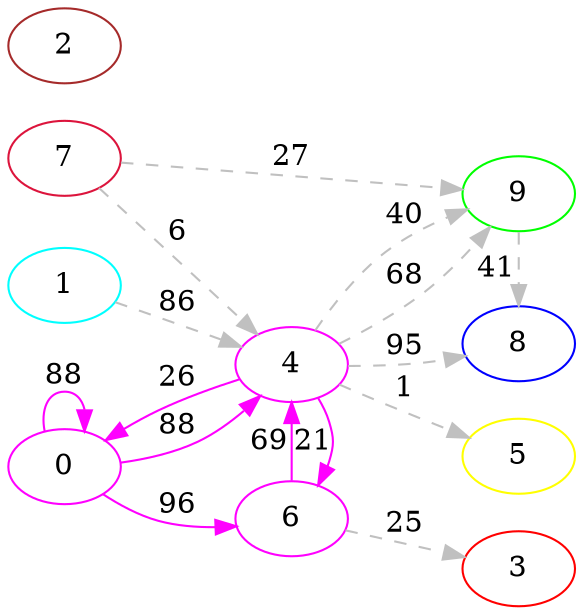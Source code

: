 digraph G {
ranksep = "equally";
rankdir = LR;
{rank = same; 0; };
{rank = same; 6; 4; };
{rank = same; 3; 9; 5; 8; };
{rank = same; };
{rank = same; 1; };
{rank = same; };
{rank = same; 2; };
{rank = same; 7; };
{rank = same; };
3 [color = "red"];
8 [color = "blue"];
9 [color = "green"];
5 [color = "yellow"];
4 [color = "magenta"];
6 [color = "magenta"];
0 [color = "magenta"];
1 [color = "aqua"];
2 [color = "brown"];
7 [color = "crimson"];
0->6[label="96" color = "magenta"];
0->4[label="88" color = "magenta"];
0->0[label="88" color = "magenta"];
6->3[label="25" color = "grey" style = "dashed"];
6->4[label="69" color = "magenta"];
4->9[label="40" color = "grey" style = "dashed"];
4->6[label="21" color = "magenta"];
4->5[label="1" color = "grey" style = "dashed"];
4->0[label="26" color = "magenta"];
4->9[label="68" color = "grey" style = "dashed"];
4->8[label="95" color = "grey" style = "dashed"];
3
9->8[label="41" color = "grey" style = "dashed"];
5
8
1->4[label="86" color = "grey" style = "dashed"];
2
7->4[label="6" color = "grey" style = "dashed"];
7->9[label="27" color = "grey" style = "dashed"];
}
